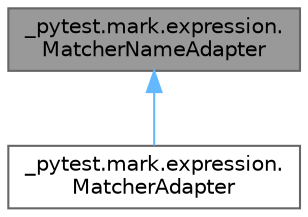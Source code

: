digraph "_pytest.mark.expression.MatcherNameAdapter"
{
 // LATEX_PDF_SIZE
  bgcolor="transparent";
  edge [fontname=Helvetica,fontsize=10,labelfontname=Helvetica,labelfontsize=10];
  node [fontname=Helvetica,fontsize=10,shape=box,height=0.2,width=0.4];
  Node1 [id="Node000001",label="_pytest.mark.expression.\lMatcherNameAdapter",height=0.2,width=0.4,color="gray40", fillcolor="grey60", style="filled", fontcolor="black",tooltip=" "];
  Node1 -> Node2 [id="edge1_Node000001_Node000002",dir="back",color="steelblue1",style="solid",tooltip=" "];
  Node2 [id="Node000002",label="_pytest.mark.expression.\lMatcherAdapter",height=0.2,width=0.4,color="gray40", fillcolor="white", style="filled",URL="$class__pytest_1_1mark_1_1expression_1_1MatcherAdapter.html",tooltip=" "];
}
